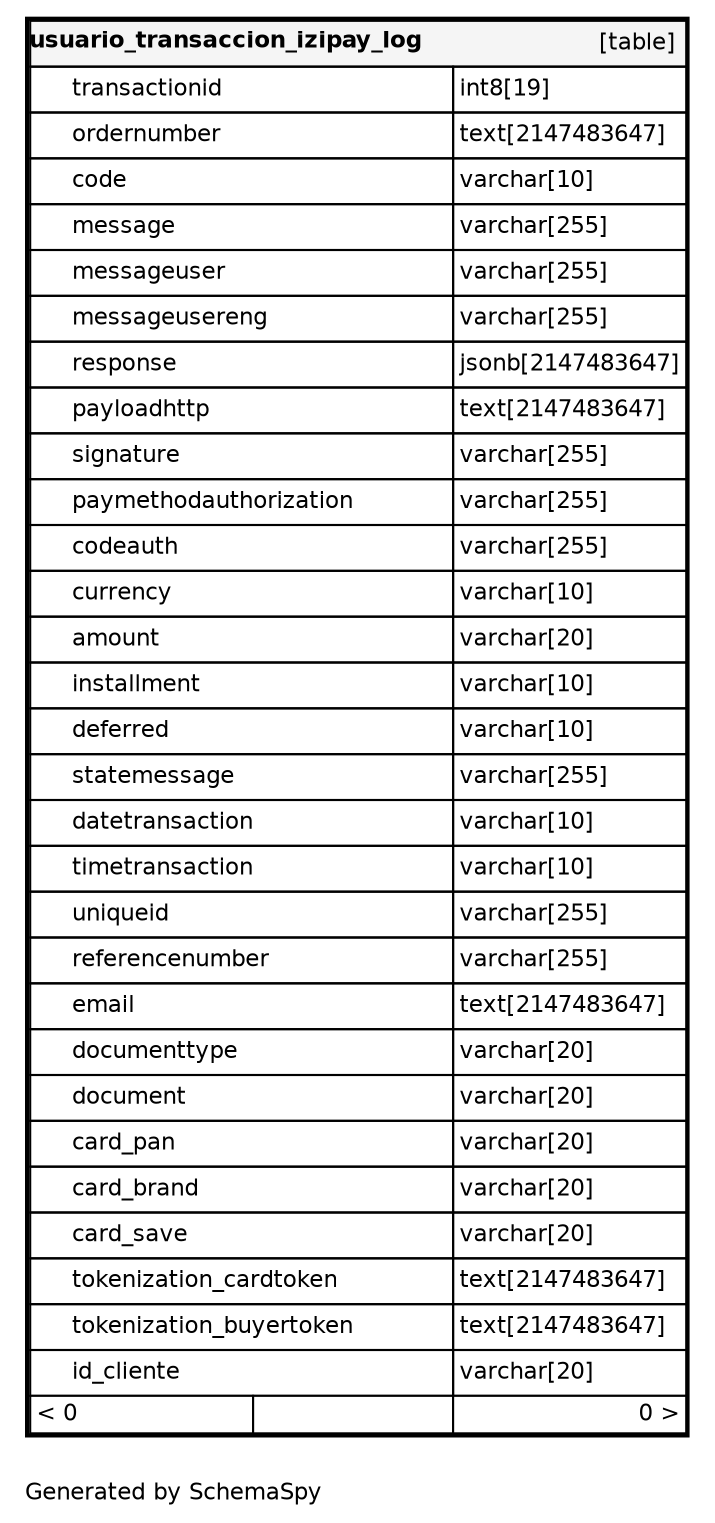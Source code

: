 digraph "oneDegreeRelationshipsDiagram" {
  graph [    rankdir="RL"    bgcolor="#ffffff"    label="\nGenerated by SchemaSpy"    labeljust="l"    nodesep="0.18"    ranksep="0.46"    fontname="Helvetica"    fontsize="11"    ration="compress"  ];  node [    fontname="Helvetica"    fontsize="11"    shape="plaintext"  ];  edge [    arrowsize="0.8"  ];
  "usuario_transaccion_izipay_log" [
   label=<
    <TABLE BORDER="2" CELLBORDER="1" CELLSPACING="0" BGCOLOR="#ffffff">
      <TR><TD COLSPAN="4"  BGCOLOR="#f5f5f5"><TABLE BORDER="0" CELLSPACING="0"><TR><TD ALIGN="LEFT" FIXEDSIZE="TRUE" WIDTH="182" HEIGHT="16"><B>usuario_transaccion_izipay_log</B></TD><TD ALIGN="RIGHT">[table]</TD></TR></TABLE></TD></TR>
      <TR><TD PORT="transactionid" COLSPAN="2" ALIGN="LEFT"><TABLE BORDER="0" CELLSPACING="0" ALIGN="LEFT"><TR ALIGN="LEFT"><TD ALIGN="LEFT" FIXEDSIZE="TRUE" WIDTH="15" HEIGHT="16"></TD><TD ALIGN="LEFT" FIXEDSIZE="TRUE" WIDTH="182" HEIGHT="16">transactionid</TD></TR></TABLE></TD><TD PORT="transactionid.type" ALIGN="LEFT">int8[19]</TD></TR>
      <TR><TD PORT="ordernumber" COLSPAN="2" ALIGN="LEFT"><TABLE BORDER="0" CELLSPACING="0" ALIGN="LEFT"><TR ALIGN="LEFT"><TD ALIGN="LEFT" FIXEDSIZE="TRUE" WIDTH="15" HEIGHT="16"></TD><TD ALIGN="LEFT" FIXEDSIZE="TRUE" WIDTH="182" HEIGHT="16">ordernumber</TD></TR></TABLE></TD><TD PORT="ordernumber.type" ALIGN="LEFT">text[2147483647]</TD></TR>
      <TR><TD PORT="code" COLSPAN="2" ALIGN="LEFT"><TABLE BORDER="0" CELLSPACING="0" ALIGN="LEFT"><TR ALIGN="LEFT"><TD ALIGN="LEFT" FIXEDSIZE="TRUE" WIDTH="15" HEIGHT="16"></TD><TD ALIGN="LEFT" FIXEDSIZE="TRUE" WIDTH="182" HEIGHT="16">code</TD></TR></TABLE></TD><TD PORT="code.type" ALIGN="LEFT">varchar[10]</TD></TR>
      <TR><TD PORT="message" COLSPAN="2" ALIGN="LEFT"><TABLE BORDER="0" CELLSPACING="0" ALIGN="LEFT"><TR ALIGN="LEFT"><TD ALIGN="LEFT" FIXEDSIZE="TRUE" WIDTH="15" HEIGHT="16"></TD><TD ALIGN="LEFT" FIXEDSIZE="TRUE" WIDTH="182" HEIGHT="16">message</TD></TR></TABLE></TD><TD PORT="message.type" ALIGN="LEFT">varchar[255]</TD></TR>
      <TR><TD PORT="messageuser" COLSPAN="2" ALIGN="LEFT"><TABLE BORDER="0" CELLSPACING="0" ALIGN="LEFT"><TR ALIGN="LEFT"><TD ALIGN="LEFT" FIXEDSIZE="TRUE" WIDTH="15" HEIGHT="16"></TD><TD ALIGN="LEFT" FIXEDSIZE="TRUE" WIDTH="182" HEIGHT="16">messageuser</TD></TR></TABLE></TD><TD PORT="messageuser.type" ALIGN="LEFT">varchar[255]</TD></TR>
      <TR><TD PORT="messageusereng" COLSPAN="2" ALIGN="LEFT"><TABLE BORDER="0" CELLSPACING="0" ALIGN="LEFT"><TR ALIGN="LEFT"><TD ALIGN="LEFT" FIXEDSIZE="TRUE" WIDTH="15" HEIGHT="16"></TD><TD ALIGN="LEFT" FIXEDSIZE="TRUE" WIDTH="182" HEIGHT="16">messageusereng</TD></TR></TABLE></TD><TD PORT="messageusereng.type" ALIGN="LEFT">varchar[255]</TD></TR>
      <TR><TD PORT="response" COLSPAN="2" ALIGN="LEFT"><TABLE BORDER="0" CELLSPACING="0" ALIGN="LEFT"><TR ALIGN="LEFT"><TD ALIGN="LEFT" FIXEDSIZE="TRUE" WIDTH="15" HEIGHT="16"></TD><TD ALIGN="LEFT" FIXEDSIZE="TRUE" WIDTH="182" HEIGHT="16">response</TD></TR></TABLE></TD><TD PORT="response.type" ALIGN="LEFT">jsonb[2147483647]</TD></TR>
      <TR><TD PORT="payloadhttp" COLSPAN="2" ALIGN="LEFT"><TABLE BORDER="0" CELLSPACING="0" ALIGN="LEFT"><TR ALIGN="LEFT"><TD ALIGN="LEFT" FIXEDSIZE="TRUE" WIDTH="15" HEIGHT="16"></TD><TD ALIGN="LEFT" FIXEDSIZE="TRUE" WIDTH="182" HEIGHT="16">payloadhttp</TD></TR></TABLE></TD><TD PORT="payloadhttp.type" ALIGN="LEFT">text[2147483647]</TD></TR>
      <TR><TD PORT="signature" COLSPAN="2" ALIGN="LEFT"><TABLE BORDER="0" CELLSPACING="0" ALIGN="LEFT"><TR ALIGN="LEFT"><TD ALIGN="LEFT" FIXEDSIZE="TRUE" WIDTH="15" HEIGHT="16"></TD><TD ALIGN="LEFT" FIXEDSIZE="TRUE" WIDTH="182" HEIGHT="16">signature</TD></TR></TABLE></TD><TD PORT="signature.type" ALIGN="LEFT">varchar[255]</TD></TR>
      <TR><TD PORT="paymethodauthorization" COLSPAN="2" ALIGN="LEFT"><TABLE BORDER="0" CELLSPACING="0" ALIGN="LEFT"><TR ALIGN="LEFT"><TD ALIGN="LEFT" FIXEDSIZE="TRUE" WIDTH="15" HEIGHT="16"></TD><TD ALIGN="LEFT" FIXEDSIZE="TRUE" WIDTH="182" HEIGHT="16">paymethodauthorization</TD></TR></TABLE></TD><TD PORT="paymethodauthorization.type" ALIGN="LEFT">varchar[255]</TD></TR>
      <TR><TD PORT="codeauth" COLSPAN="2" ALIGN="LEFT"><TABLE BORDER="0" CELLSPACING="0" ALIGN="LEFT"><TR ALIGN="LEFT"><TD ALIGN="LEFT" FIXEDSIZE="TRUE" WIDTH="15" HEIGHT="16"></TD><TD ALIGN="LEFT" FIXEDSIZE="TRUE" WIDTH="182" HEIGHT="16">codeauth</TD></TR></TABLE></TD><TD PORT="codeauth.type" ALIGN="LEFT">varchar[255]</TD></TR>
      <TR><TD PORT="currency" COLSPAN="2" ALIGN="LEFT"><TABLE BORDER="0" CELLSPACING="0" ALIGN="LEFT"><TR ALIGN="LEFT"><TD ALIGN="LEFT" FIXEDSIZE="TRUE" WIDTH="15" HEIGHT="16"></TD><TD ALIGN="LEFT" FIXEDSIZE="TRUE" WIDTH="182" HEIGHT="16">currency</TD></TR></TABLE></TD><TD PORT="currency.type" ALIGN="LEFT">varchar[10]</TD></TR>
      <TR><TD PORT="amount" COLSPAN="2" ALIGN="LEFT"><TABLE BORDER="0" CELLSPACING="0" ALIGN="LEFT"><TR ALIGN="LEFT"><TD ALIGN="LEFT" FIXEDSIZE="TRUE" WIDTH="15" HEIGHT="16"></TD><TD ALIGN="LEFT" FIXEDSIZE="TRUE" WIDTH="182" HEIGHT="16">amount</TD></TR></TABLE></TD><TD PORT="amount.type" ALIGN="LEFT">varchar[20]</TD></TR>
      <TR><TD PORT="installment" COLSPAN="2" ALIGN="LEFT"><TABLE BORDER="0" CELLSPACING="0" ALIGN="LEFT"><TR ALIGN="LEFT"><TD ALIGN="LEFT" FIXEDSIZE="TRUE" WIDTH="15" HEIGHT="16"></TD><TD ALIGN="LEFT" FIXEDSIZE="TRUE" WIDTH="182" HEIGHT="16">installment</TD></TR></TABLE></TD><TD PORT="installment.type" ALIGN="LEFT">varchar[10]</TD></TR>
      <TR><TD PORT="deferred" COLSPAN="2" ALIGN="LEFT"><TABLE BORDER="0" CELLSPACING="0" ALIGN="LEFT"><TR ALIGN="LEFT"><TD ALIGN="LEFT" FIXEDSIZE="TRUE" WIDTH="15" HEIGHT="16"></TD><TD ALIGN="LEFT" FIXEDSIZE="TRUE" WIDTH="182" HEIGHT="16">deferred</TD></TR></TABLE></TD><TD PORT="deferred.type" ALIGN="LEFT">varchar[10]</TD></TR>
      <TR><TD PORT="statemessage" COLSPAN="2" ALIGN="LEFT"><TABLE BORDER="0" CELLSPACING="0" ALIGN="LEFT"><TR ALIGN="LEFT"><TD ALIGN="LEFT" FIXEDSIZE="TRUE" WIDTH="15" HEIGHT="16"></TD><TD ALIGN="LEFT" FIXEDSIZE="TRUE" WIDTH="182" HEIGHT="16">statemessage</TD></TR></TABLE></TD><TD PORT="statemessage.type" ALIGN="LEFT">varchar[255]</TD></TR>
      <TR><TD PORT="datetransaction" COLSPAN="2" ALIGN="LEFT"><TABLE BORDER="0" CELLSPACING="0" ALIGN="LEFT"><TR ALIGN="LEFT"><TD ALIGN="LEFT" FIXEDSIZE="TRUE" WIDTH="15" HEIGHT="16"></TD><TD ALIGN="LEFT" FIXEDSIZE="TRUE" WIDTH="182" HEIGHT="16">datetransaction</TD></TR></TABLE></TD><TD PORT="datetransaction.type" ALIGN="LEFT">varchar[10]</TD></TR>
      <TR><TD PORT="timetransaction" COLSPAN="2" ALIGN="LEFT"><TABLE BORDER="0" CELLSPACING="0" ALIGN="LEFT"><TR ALIGN="LEFT"><TD ALIGN="LEFT" FIXEDSIZE="TRUE" WIDTH="15" HEIGHT="16"></TD><TD ALIGN="LEFT" FIXEDSIZE="TRUE" WIDTH="182" HEIGHT="16">timetransaction</TD></TR></TABLE></TD><TD PORT="timetransaction.type" ALIGN="LEFT">varchar[10]</TD></TR>
      <TR><TD PORT="uniqueid" COLSPAN="2" ALIGN="LEFT"><TABLE BORDER="0" CELLSPACING="0" ALIGN="LEFT"><TR ALIGN="LEFT"><TD ALIGN="LEFT" FIXEDSIZE="TRUE" WIDTH="15" HEIGHT="16"></TD><TD ALIGN="LEFT" FIXEDSIZE="TRUE" WIDTH="182" HEIGHT="16">uniqueid</TD></TR></TABLE></TD><TD PORT="uniqueid.type" ALIGN="LEFT">varchar[255]</TD></TR>
      <TR><TD PORT="referencenumber" COLSPAN="2" ALIGN="LEFT"><TABLE BORDER="0" CELLSPACING="0" ALIGN="LEFT"><TR ALIGN="LEFT"><TD ALIGN="LEFT" FIXEDSIZE="TRUE" WIDTH="15" HEIGHT="16"></TD><TD ALIGN="LEFT" FIXEDSIZE="TRUE" WIDTH="182" HEIGHT="16">referencenumber</TD></TR></TABLE></TD><TD PORT="referencenumber.type" ALIGN="LEFT">varchar[255]</TD></TR>
      <TR><TD PORT="email" COLSPAN="2" ALIGN="LEFT"><TABLE BORDER="0" CELLSPACING="0" ALIGN="LEFT"><TR ALIGN="LEFT"><TD ALIGN="LEFT" FIXEDSIZE="TRUE" WIDTH="15" HEIGHT="16"></TD><TD ALIGN="LEFT" FIXEDSIZE="TRUE" WIDTH="182" HEIGHT="16">email</TD></TR></TABLE></TD><TD PORT="email.type" ALIGN="LEFT">text[2147483647]</TD></TR>
      <TR><TD PORT="documenttype" COLSPAN="2" ALIGN="LEFT"><TABLE BORDER="0" CELLSPACING="0" ALIGN="LEFT"><TR ALIGN="LEFT"><TD ALIGN="LEFT" FIXEDSIZE="TRUE" WIDTH="15" HEIGHT="16"></TD><TD ALIGN="LEFT" FIXEDSIZE="TRUE" WIDTH="182" HEIGHT="16">documenttype</TD></TR></TABLE></TD><TD PORT="documenttype.type" ALIGN="LEFT">varchar[20]</TD></TR>
      <TR><TD PORT="document" COLSPAN="2" ALIGN="LEFT"><TABLE BORDER="0" CELLSPACING="0" ALIGN="LEFT"><TR ALIGN="LEFT"><TD ALIGN="LEFT" FIXEDSIZE="TRUE" WIDTH="15" HEIGHT="16"></TD><TD ALIGN="LEFT" FIXEDSIZE="TRUE" WIDTH="182" HEIGHT="16">document</TD></TR></TABLE></TD><TD PORT="document.type" ALIGN="LEFT">varchar[20]</TD></TR>
      <TR><TD PORT="card_pan" COLSPAN="2" ALIGN="LEFT"><TABLE BORDER="0" CELLSPACING="0" ALIGN="LEFT"><TR ALIGN="LEFT"><TD ALIGN="LEFT" FIXEDSIZE="TRUE" WIDTH="15" HEIGHT="16"></TD><TD ALIGN="LEFT" FIXEDSIZE="TRUE" WIDTH="182" HEIGHT="16">card_pan</TD></TR></TABLE></TD><TD PORT="card_pan.type" ALIGN="LEFT">varchar[20]</TD></TR>
      <TR><TD PORT="card_brand" COLSPAN="2" ALIGN="LEFT"><TABLE BORDER="0" CELLSPACING="0" ALIGN="LEFT"><TR ALIGN="LEFT"><TD ALIGN="LEFT" FIXEDSIZE="TRUE" WIDTH="15" HEIGHT="16"></TD><TD ALIGN="LEFT" FIXEDSIZE="TRUE" WIDTH="182" HEIGHT="16">card_brand</TD></TR></TABLE></TD><TD PORT="card_brand.type" ALIGN="LEFT">varchar[20]</TD></TR>
      <TR><TD PORT="card_save" COLSPAN="2" ALIGN="LEFT"><TABLE BORDER="0" CELLSPACING="0" ALIGN="LEFT"><TR ALIGN="LEFT"><TD ALIGN="LEFT" FIXEDSIZE="TRUE" WIDTH="15" HEIGHT="16"></TD><TD ALIGN="LEFT" FIXEDSIZE="TRUE" WIDTH="182" HEIGHT="16">card_save</TD></TR></TABLE></TD><TD PORT="card_save.type" ALIGN="LEFT">varchar[20]</TD></TR>
      <TR><TD PORT="tokenization_cardtoken" COLSPAN="2" ALIGN="LEFT"><TABLE BORDER="0" CELLSPACING="0" ALIGN="LEFT"><TR ALIGN="LEFT"><TD ALIGN="LEFT" FIXEDSIZE="TRUE" WIDTH="15" HEIGHT="16"></TD><TD ALIGN="LEFT" FIXEDSIZE="TRUE" WIDTH="182" HEIGHT="16">tokenization_cardtoken</TD></TR></TABLE></TD><TD PORT="tokenization_cardtoken.type" ALIGN="LEFT">text[2147483647]</TD></TR>
      <TR><TD PORT="tokenization_buyertoken" COLSPAN="2" ALIGN="LEFT"><TABLE BORDER="0" CELLSPACING="0" ALIGN="LEFT"><TR ALIGN="LEFT"><TD ALIGN="LEFT" FIXEDSIZE="TRUE" WIDTH="15" HEIGHT="16"></TD><TD ALIGN="LEFT" FIXEDSIZE="TRUE" WIDTH="182" HEIGHT="16">tokenization_buyertoken</TD></TR></TABLE></TD><TD PORT="tokenization_buyertoken.type" ALIGN="LEFT">text[2147483647]</TD></TR>
      <TR><TD PORT="id_cliente" COLSPAN="2" ALIGN="LEFT"><TABLE BORDER="0" CELLSPACING="0" ALIGN="LEFT"><TR ALIGN="LEFT"><TD ALIGN="LEFT" FIXEDSIZE="TRUE" WIDTH="15" HEIGHT="16"></TD><TD ALIGN="LEFT" FIXEDSIZE="TRUE" WIDTH="182" HEIGHT="16">id_cliente</TD></TR></TABLE></TD><TD PORT="id_cliente.type" ALIGN="LEFT">varchar[20]</TD></TR>
      <TR><TD ALIGN="LEFT" BGCOLOR="#ffffff">&lt; 0</TD><TD ALIGN="RIGHT" BGCOLOR="#ffffff">  </TD><TD ALIGN="RIGHT" BGCOLOR="#ffffff">0 &gt;</TD></TR>
    </TABLE>>
    URL="usuario_transaccion_izipay_log.html"
    target="_top"
    tooltip="usuario_transaccion_izipay_log"
  ];
}
